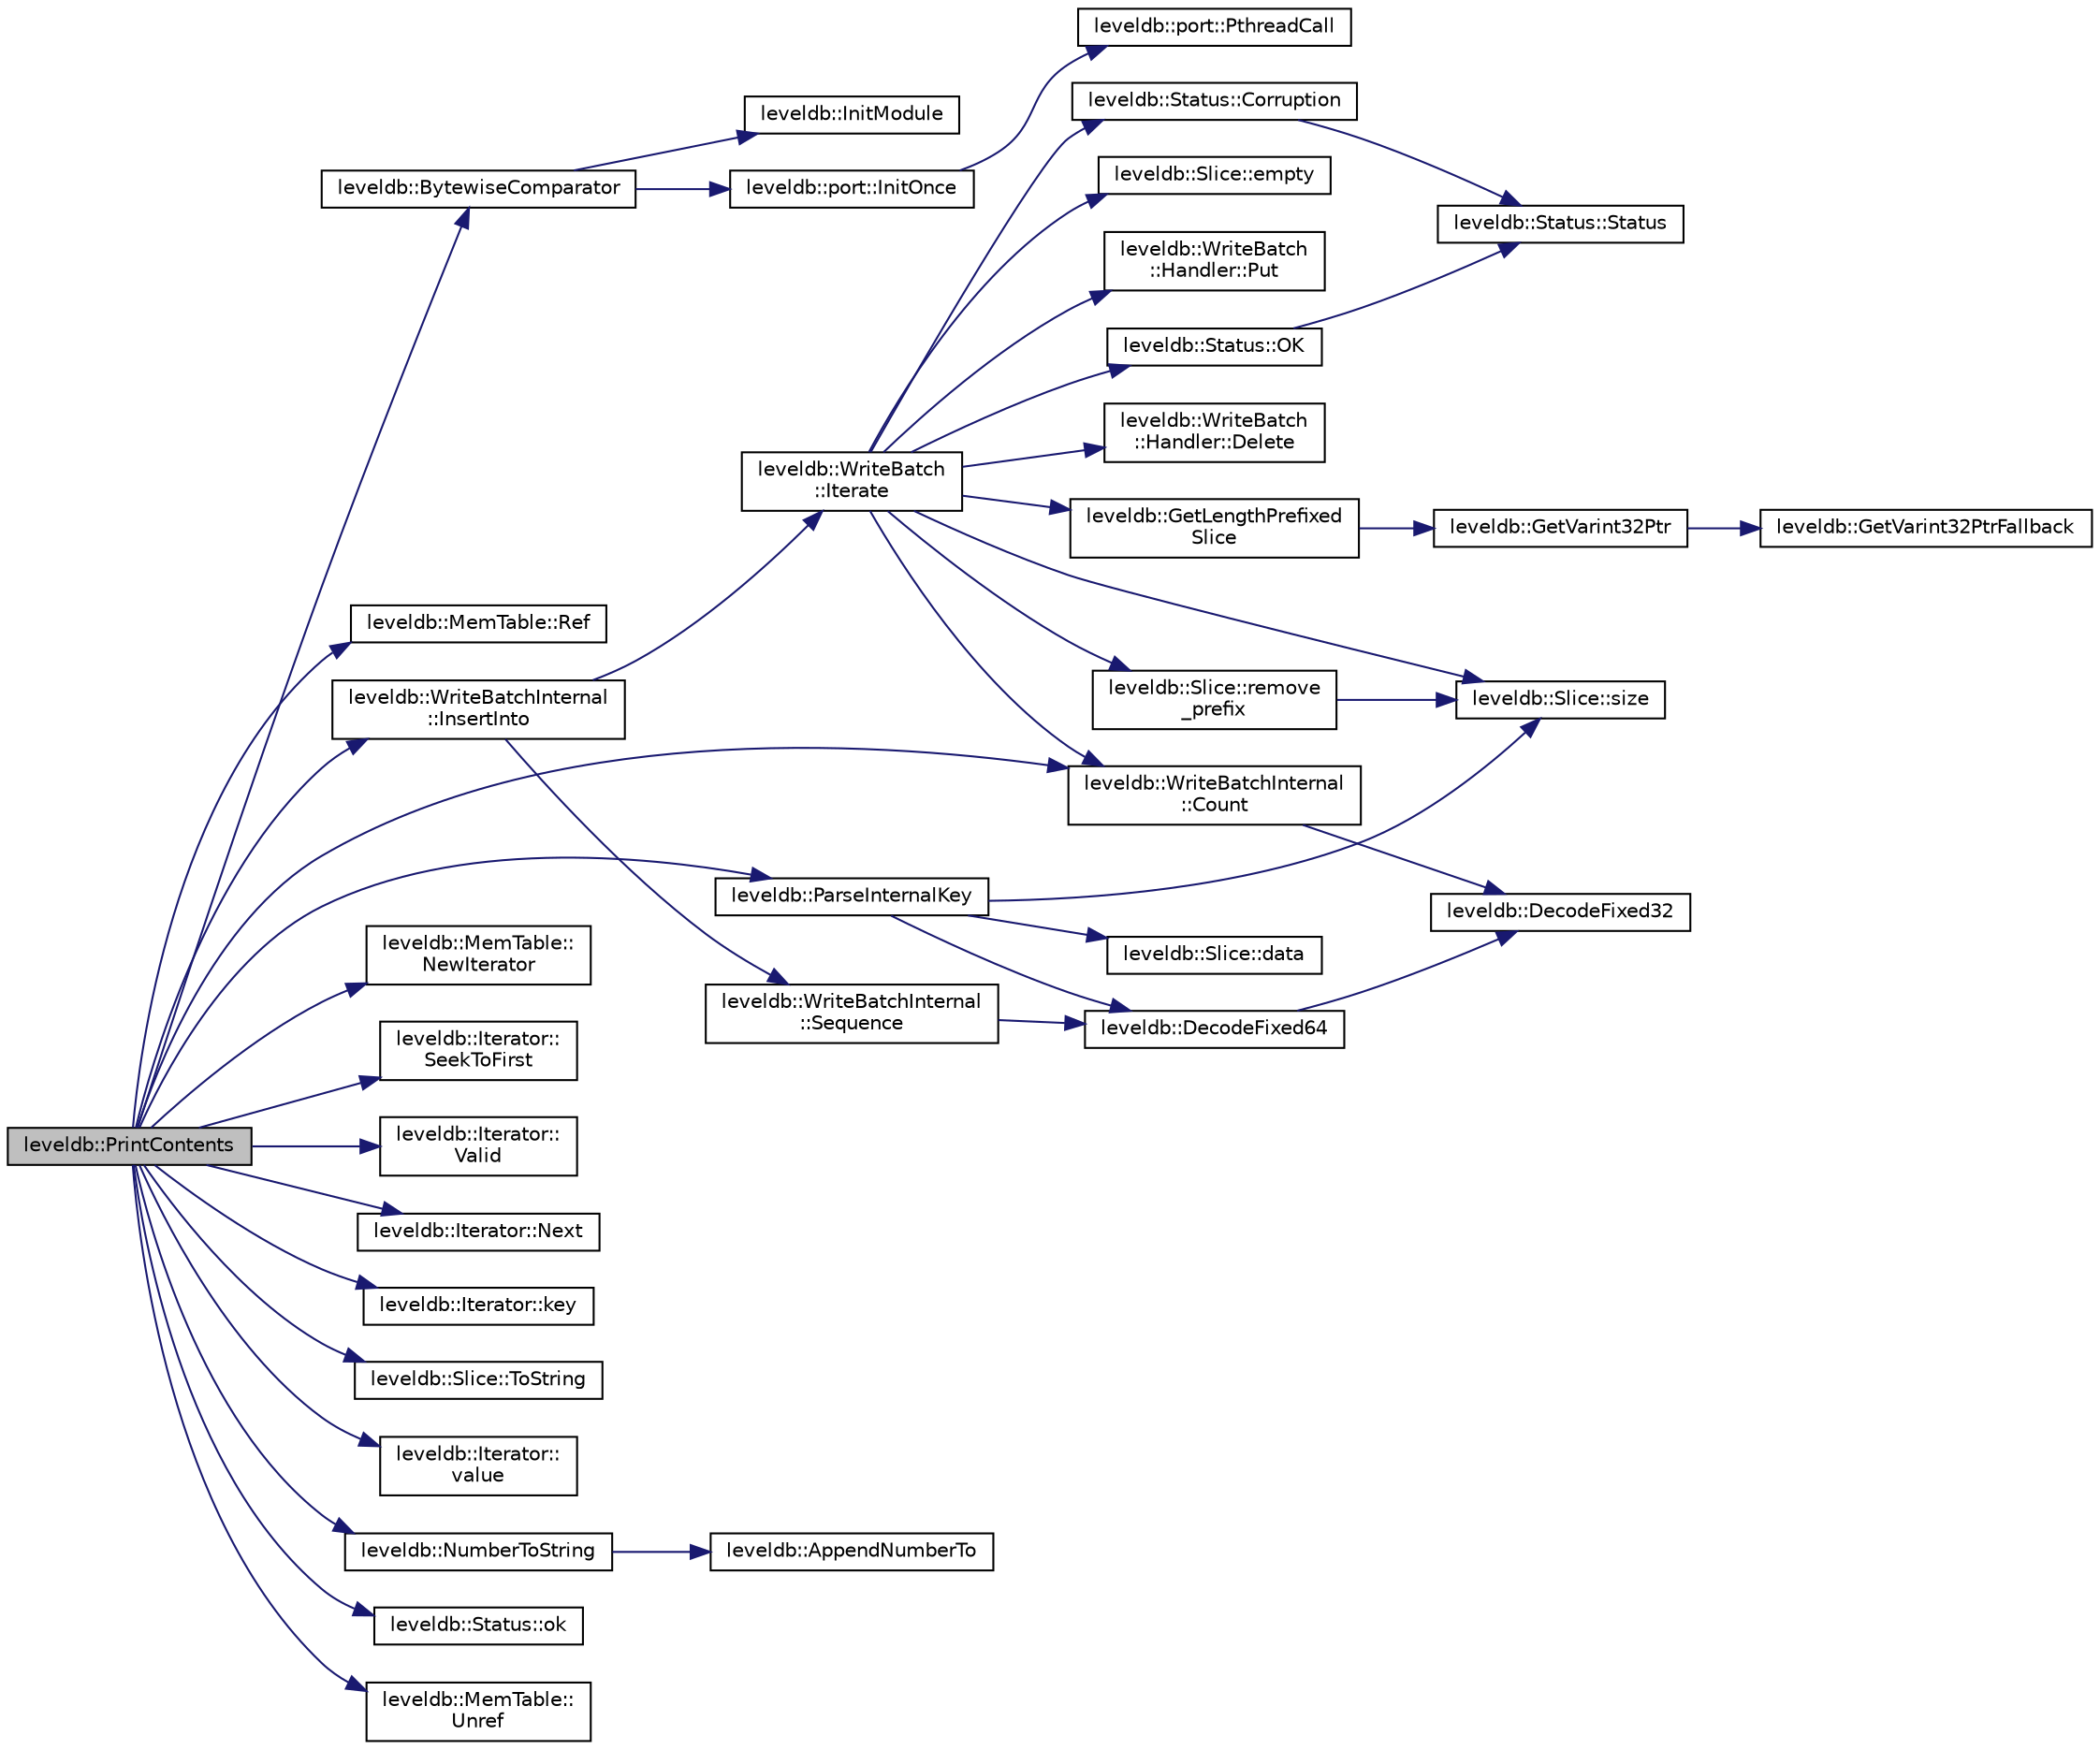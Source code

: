 digraph "leveldb::PrintContents"
{
  edge [fontname="Helvetica",fontsize="10",labelfontname="Helvetica",labelfontsize="10"];
  node [fontname="Helvetica",fontsize="10",shape=record];
  rankdir="LR";
  Node1 [label="leveldb::PrintContents",height=0.2,width=0.4,color="black", fillcolor="grey75", style="filled" fontcolor="black"];
  Node1 -> Node2 [color="midnightblue",fontsize="10",style="solid"];
  Node2 [label="leveldb::BytewiseComparator",height=0.2,width=0.4,color="black", fillcolor="white", style="filled",URL="$namespaceleveldb.html#acd67740962c806afe8f4098cb153d25c"];
  Node2 -> Node3 [color="midnightblue",fontsize="10",style="solid"];
  Node3 [label="leveldb::port::InitOnce",height=0.2,width=0.4,color="black", fillcolor="white", style="filled",URL="$namespaceleveldb_1_1port.html#a1493e91d494e6f0ea086a743a562e983"];
  Node3 -> Node4 [color="midnightblue",fontsize="10",style="solid"];
  Node4 [label="leveldb::port::PthreadCall",height=0.2,width=0.4,color="black", fillcolor="white", style="filled",URL="$namespaceleveldb_1_1port.html#a614e0b6f0b21d697fe4001dbe3d8798b"];
  Node2 -> Node5 [color="midnightblue",fontsize="10",style="solid"];
  Node5 [label="leveldb::InitModule",height=0.2,width=0.4,color="black", fillcolor="white", style="filled",URL="$namespaceleveldb.html#ab67c3d9849bf8b0c50bce72dea7dc16b"];
  Node1 -> Node6 [color="midnightblue",fontsize="10",style="solid"];
  Node6 [label="leveldb::MemTable::Ref",height=0.2,width=0.4,color="black", fillcolor="white", style="filled",URL="$classleveldb_1_1_mem_table.html#a332484cffd2ebc7d6a51f22eeeeeb71b"];
  Node1 -> Node7 [color="midnightblue",fontsize="10",style="solid"];
  Node7 [label="leveldb::WriteBatchInternal\l::InsertInto",height=0.2,width=0.4,color="black", fillcolor="white", style="filled",URL="$classleveldb_1_1_write_batch_internal.html#a102aae14259fd277e2576338ce3e5551"];
  Node7 -> Node8 [color="midnightblue",fontsize="10",style="solid"];
  Node8 [label="leveldb::WriteBatchInternal\l::Sequence",height=0.2,width=0.4,color="black", fillcolor="white", style="filled",URL="$classleveldb_1_1_write_batch_internal.html#af657c82bd9378b78c35a3a7429f945d4"];
  Node8 -> Node9 [color="midnightblue",fontsize="10",style="solid"];
  Node9 [label="leveldb::DecodeFixed64",height=0.2,width=0.4,color="black", fillcolor="white", style="filled",URL="$namespaceleveldb.html#a239098b0291873752d0be16633652825"];
  Node9 -> Node10 [color="midnightblue",fontsize="10",style="solid"];
  Node10 [label="leveldb::DecodeFixed32",height=0.2,width=0.4,color="black", fillcolor="white", style="filled",URL="$namespaceleveldb.html#adae574304f9d1ed3e95742167cd449a9"];
  Node7 -> Node11 [color="midnightblue",fontsize="10",style="solid"];
  Node11 [label="leveldb::WriteBatch\l::Iterate",height=0.2,width=0.4,color="black", fillcolor="white", style="filled",URL="$classleveldb_1_1_write_batch.html#ac6cb5a360bb095f4e9a6e817c4322a9d"];
  Node11 -> Node12 [color="midnightblue",fontsize="10",style="solid"];
  Node12 [label="leveldb::Slice::size",height=0.2,width=0.4,color="black", fillcolor="white", style="filled",URL="$classleveldb_1_1_slice.html#a947d3173f04f8a30553e89046daf91d5"];
  Node11 -> Node13 [color="midnightblue",fontsize="10",style="solid"];
  Node13 [label="leveldb::Status::Corruption",height=0.2,width=0.4,color="black", fillcolor="white", style="filled",URL="$classleveldb_1_1_status.html#a755b1ee5b0029cf9ea1128f1cdff5855"];
  Node13 -> Node14 [color="midnightblue",fontsize="10",style="solid"];
  Node14 [label="leveldb::Status::Status",height=0.2,width=0.4,color="black", fillcolor="white", style="filled",URL="$classleveldb_1_1_status.html#a941ec793179e81df3032a612cfe5039f"];
  Node11 -> Node15 [color="midnightblue",fontsize="10",style="solid"];
  Node15 [label="leveldb::Slice::remove\l_prefix",height=0.2,width=0.4,color="black", fillcolor="white", style="filled",URL="$classleveldb_1_1_slice.html#a1be5b22958a115ebecb2b017aad2b3f6"];
  Node15 -> Node12 [color="midnightblue",fontsize="10",style="solid"];
  Node11 -> Node16 [color="midnightblue",fontsize="10",style="solid"];
  Node16 [label="leveldb::Slice::empty",height=0.2,width=0.4,color="black", fillcolor="white", style="filled",URL="$classleveldb_1_1_slice.html#a7d0b93d5801bff5656068647759dcb8f"];
  Node11 -> Node17 [color="midnightblue",fontsize="10",style="solid"];
  Node17 [label="leveldb::GetLengthPrefixed\lSlice",height=0.2,width=0.4,color="black", fillcolor="white", style="filled",URL="$namespaceleveldb.html#afe94b0b5eec2b0272aed6f45042a70c8"];
  Node17 -> Node18 [color="midnightblue",fontsize="10",style="solid"];
  Node18 [label="leveldb::GetVarint32Ptr",height=0.2,width=0.4,color="black", fillcolor="white", style="filled",URL="$namespaceleveldb.html#addd01473dddfbc70ba64956fe6fac20c"];
  Node18 -> Node19 [color="midnightblue",fontsize="10",style="solid"];
  Node19 [label="leveldb::GetVarint32PtrFallback",height=0.2,width=0.4,color="black", fillcolor="white", style="filled",URL="$namespaceleveldb.html#abc68f00e57333a27e9ee4fb8d5033905"];
  Node11 -> Node20 [color="midnightblue",fontsize="10",style="solid"];
  Node20 [label="leveldb::WriteBatch\l::Handler::Put",height=0.2,width=0.4,color="black", fillcolor="white", style="filled",URL="$classleveldb_1_1_write_batch_1_1_handler.html#ad41d4985db289b94e29921167d206d4b"];
  Node11 -> Node21 [color="midnightblue",fontsize="10",style="solid"];
  Node21 [label="leveldb::WriteBatch\l::Handler::Delete",height=0.2,width=0.4,color="black", fillcolor="white", style="filled",URL="$classleveldb_1_1_write_batch_1_1_handler.html#aeab6526b87bf5b50fb64216b69b34b17"];
  Node11 -> Node22 [color="midnightblue",fontsize="10",style="solid"];
  Node22 [label="leveldb::WriteBatchInternal\l::Count",height=0.2,width=0.4,color="black", fillcolor="white", style="filled",URL="$classleveldb_1_1_write_batch_internal.html#a5270ca4567dbae1524005ad14e0698e3"];
  Node22 -> Node10 [color="midnightblue",fontsize="10",style="solid"];
  Node11 -> Node23 [color="midnightblue",fontsize="10",style="solid"];
  Node23 [label="leveldb::Status::OK",height=0.2,width=0.4,color="black", fillcolor="white", style="filled",URL="$classleveldb_1_1_status.html#a8e3720d233281c874a53c17e081f51b3"];
  Node23 -> Node14 [color="midnightblue",fontsize="10",style="solid"];
  Node1 -> Node24 [color="midnightblue",fontsize="10",style="solid"];
  Node24 [label="leveldb::MemTable::\lNewIterator",height=0.2,width=0.4,color="black", fillcolor="white", style="filled",URL="$classleveldb_1_1_mem_table.html#a396b8ba5e2ea0de25b666026f3b9235f"];
  Node1 -> Node25 [color="midnightblue",fontsize="10",style="solid"];
  Node25 [label="leveldb::Iterator::\lSeekToFirst",height=0.2,width=0.4,color="black", fillcolor="white", style="filled",URL="$classleveldb_1_1_iterator.html#a3594967cf26ddf1d37c7b886bb48627e"];
  Node1 -> Node26 [color="midnightblue",fontsize="10",style="solid"];
  Node26 [label="leveldb::Iterator::\lValid",height=0.2,width=0.4,color="black", fillcolor="white", style="filled",URL="$classleveldb_1_1_iterator.html#a38614978bfa0586327b8e237bcb46012"];
  Node1 -> Node27 [color="midnightblue",fontsize="10",style="solid"];
  Node27 [label="leveldb::Iterator::Next",height=0.2,width=0.4,color="black", fillcolor="white", style="filled",URL="$classleveldb_1_1_iterator.html#aea54a5ca7eb942eb15770820529410e7"];
  Node1 -> Node28 [color="midnightblue",fontsize="10",style="solid"];
  Node28 [label="leveldb::ParseInternalKey",height=0.2,width=0.4,color="black", fillcolor="white", style="filled",URL="$namespaceleveldb.html#a5a173b622e86c7a2f9beae3ac8818ac3"];
  Node28 -> Node12 [color="midnightblue",fontsize="10",style="solid"];
  Node28 -> Node9 [color="midnightblue",fontsize="10",style="solid"];
  Node28 -> Node29 [color="midnightblue",fontsize="10",style="solid"];
  Node29 [label="leveldb::Slice::data",height=0.2,width=0.4,color="black", fillcolor="white", style="filled",URL="$classleveldb_1_1_slice.html#aa64861043d9deee6889461bf0593cf73"];
  Node1 -> Node30 [color="midnightblue",fontsize="10",style="solid"];
  Node30 [label="leveldb::Iterator::key",height=0.2,width=0.4,color="black", fillcolor="white", style="filled",URL="$classleveldb_1_1_iterator.html#ad17feced6e24a1b21db5ae6940c1f220"];
  Node1 -> Node31 [color="midnightblue",fontsize="10",style="solid"];
  Node31 [label="leveldb::Slice::ToString",height=0.2,width=0.4,color="black", fillcolor="white", style="filled",URL="$classleveldb_1_1_slice.html#a2cdd9fb649105033fde510afc9416732"];
  Node1 -> Node32 [color="midnightblue",fontsize="10",style="solid"];
  Node32 [label="leveldb::Iterator::\lvalue",height=0.2,width=0.4,color="black", fillcolor="white", style="filled",URL="$classleveldb_1_1_iterator.html#a613ac2e965518aad7a064c64c72bcf7c"];
  Node1 -> Node33 [color="midnightblue",fontsize="10",style="solid"];
  Node33 [label="leveldb::NumberToString",height=0.2,width=0.4,color="black", fillcolor="white", style="filled",URL="$namespaceleveldb.html#a0a19109e7a2c8855c7565bd331d955b4"];
  Node33 -> Node34 [color="midnightblue",fontsize="10",style="solid"];
  Node34 [label="leveldb::AppendNumberTo",height=0.2,width=0.4,color="black", fillcolor="white", style="filled",URL="$namespaceleveldb.html#a089617d12900e6fe5b712c31f651b5ff"];
  Node1 -> Node35 [color="midnightblue",fontsize="10",style="solid"];
  Node35 [label="leveldb::Status::ok",height=0.2,width=0.4,color="black", fillcolor="white", style="filled",URL="$classleveldb_1_1_status.html#ab31e89a858c766716e3dc952be857c65"];
  Node1 -> Node22 [color="midnightblue",fontsize="10",style="solid"];
  Node1 -> Node36 [color="midnightblue",fontsize="10",style="solid"];
  Node36 [label="leveldb::MemTable::\lUnref",height=0.2,width=0.4,color="black", fillcolor="white", style="filled",URL="$classleveldb_1_1_mem_table.html#a5dcbf17d1477e6098a30dadd0745cfb2"];
}

